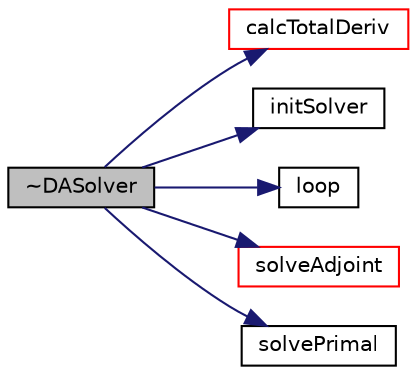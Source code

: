digraph "~DASolver"
{
  bgcolor="transparent";
  edge [fontname="Helvetica",fontsize="10",labelfontname="Helvetica",labelfontsize="10"];
  node [fontname="Helvetica",fontsize="10",shape=record];
  rankdir="LR";
  Node2 [label="~DASolver",height=0.2,width=0.4,color="black", fillcolor="grey75", style="filled", fontcolor="black"];
  Node2 -> Node3 [color="midnightblue",fontsize="10",style="solid",fontname="Helvetica"];
  Node3 [label="calcTotalDeriv",height=0.2,width=0.4,color="red",URL="$classFoam_1_1DASolver.html#ae61bd69b450c4e79a7eb089751e0ecde",tooltip="compute the total derivatives "];
  Node2 -> Node24 [color="midnightblue",fontsize="10",style="solid",fontname="Helvetica"];
  Node24 [label="initSolver",height=0.2,width=0.4,color="black",URL="$classFoam_1_1DASolver.html#af82bf1550fee8a84516c90c17d105352",tooltip="initialize fields and variables "];
  Node2 -> Node25 [color="midnightblue",fontsize="10",style="solid",fontname="Helvetica"];
  Node25 [label="loop",height=0.2,width=0.4,color="black",URL="$classFoam_1_1DASolver.html#a132776bede8c2b661f995f2b5397b19f",tooltip="return whether to loop the primal solution, similar to runTime::loop() except we don&#39;t do file IO ..."];
  Node2 -> Node26 [color="midnightblue",fontsize="10",style="solid",fontname="Helvetica"];
  Node26 [label="solveAdjoint",height=0.2,width=0.4,color="red",URL="$classFoam_1_1DASolver.html#a985af8c5b6d6bf478b8fd1d999865b47",tooltip="solve the adjoint linear equations "];
  Node2 -> Node35 [color="midnightblue",fontsize="10",style="solid",fontname="Helvetica"];
  Node35 [label="solvePrimal",height=0.2,width=0.4,color="black",URL="$classFoam_1_1DASolver.html#a9ce2c3a325b52ede4d6dfbd9e6c5b9ac",tooltip="solve the primal equations "];
}
